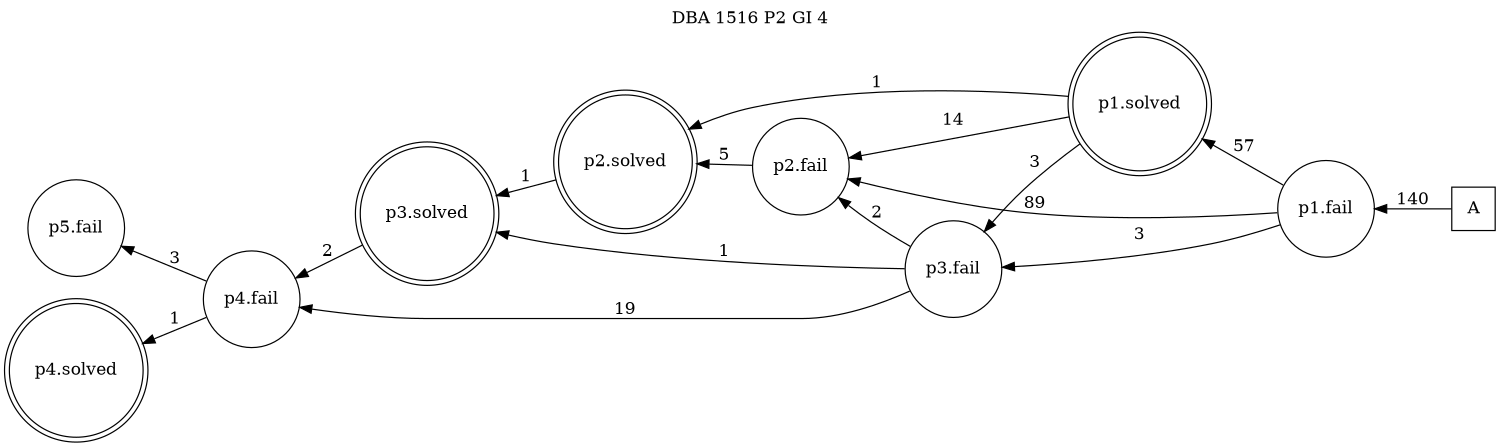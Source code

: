 digraph DBA_1516_P2_GI_4_GOOD {
labelloc="tl"
label= " DBA 1516 P2 GI 4 "
rankdir="RL";
graph [ size=" 10 , 10 !"]

"A" [shape="square" label="A"]
"p1.fail" [shape="circle" label="p1.fail"]
"p2.fail" [shape="circle" label="p2.fail"]
"p1.solved" [shape="doublecircle" label="p1.solved"]
"p3.fail" [shape="circle" label="p3.fail"]
"p4.fail" [shape="circle" label="p4.fail"]
"p5.fail" [shape="circle" label="p5.fail"]
"p2.solved" [shape="doublecircle" label="p2.solved"]
"p3.solved" [shape="doublecircle" label="p3.solved"]
"p4.solved" [shape="doublecircle" label="p4.solved"]
"A" -> "p1.fail" [ label=140]
"p1.fail" -> "p2.fail" [ label=89]
"p1.fail" -> "p1.solved" [ label=57]
"p1.fail" -> "p3.fail" [ label=3]
"p2.fail" -> "p2.solved" [ label=5]
"p1.solved" -> "p2.fail" [ label=14]
"p1.solved" -> "p3.fail" [ label=3]
"p1.solved" -> "p2.solved" [ label=1]
"p3.fail" -> "p2.fail" [ label=2]
"p3.fail" -> "p4.fail" [ label=19]
"p3.fail" -> "p3.solved" [ label=1]
"p4.fail" -> "p5.fail" [ label=3]
"p4.fail" -> "p4.solved" [ label=1]
"p2.solved" -> "p3.solved" [ label=1]
"p3.solved" -> "p4.fail" [ label=2]
}
